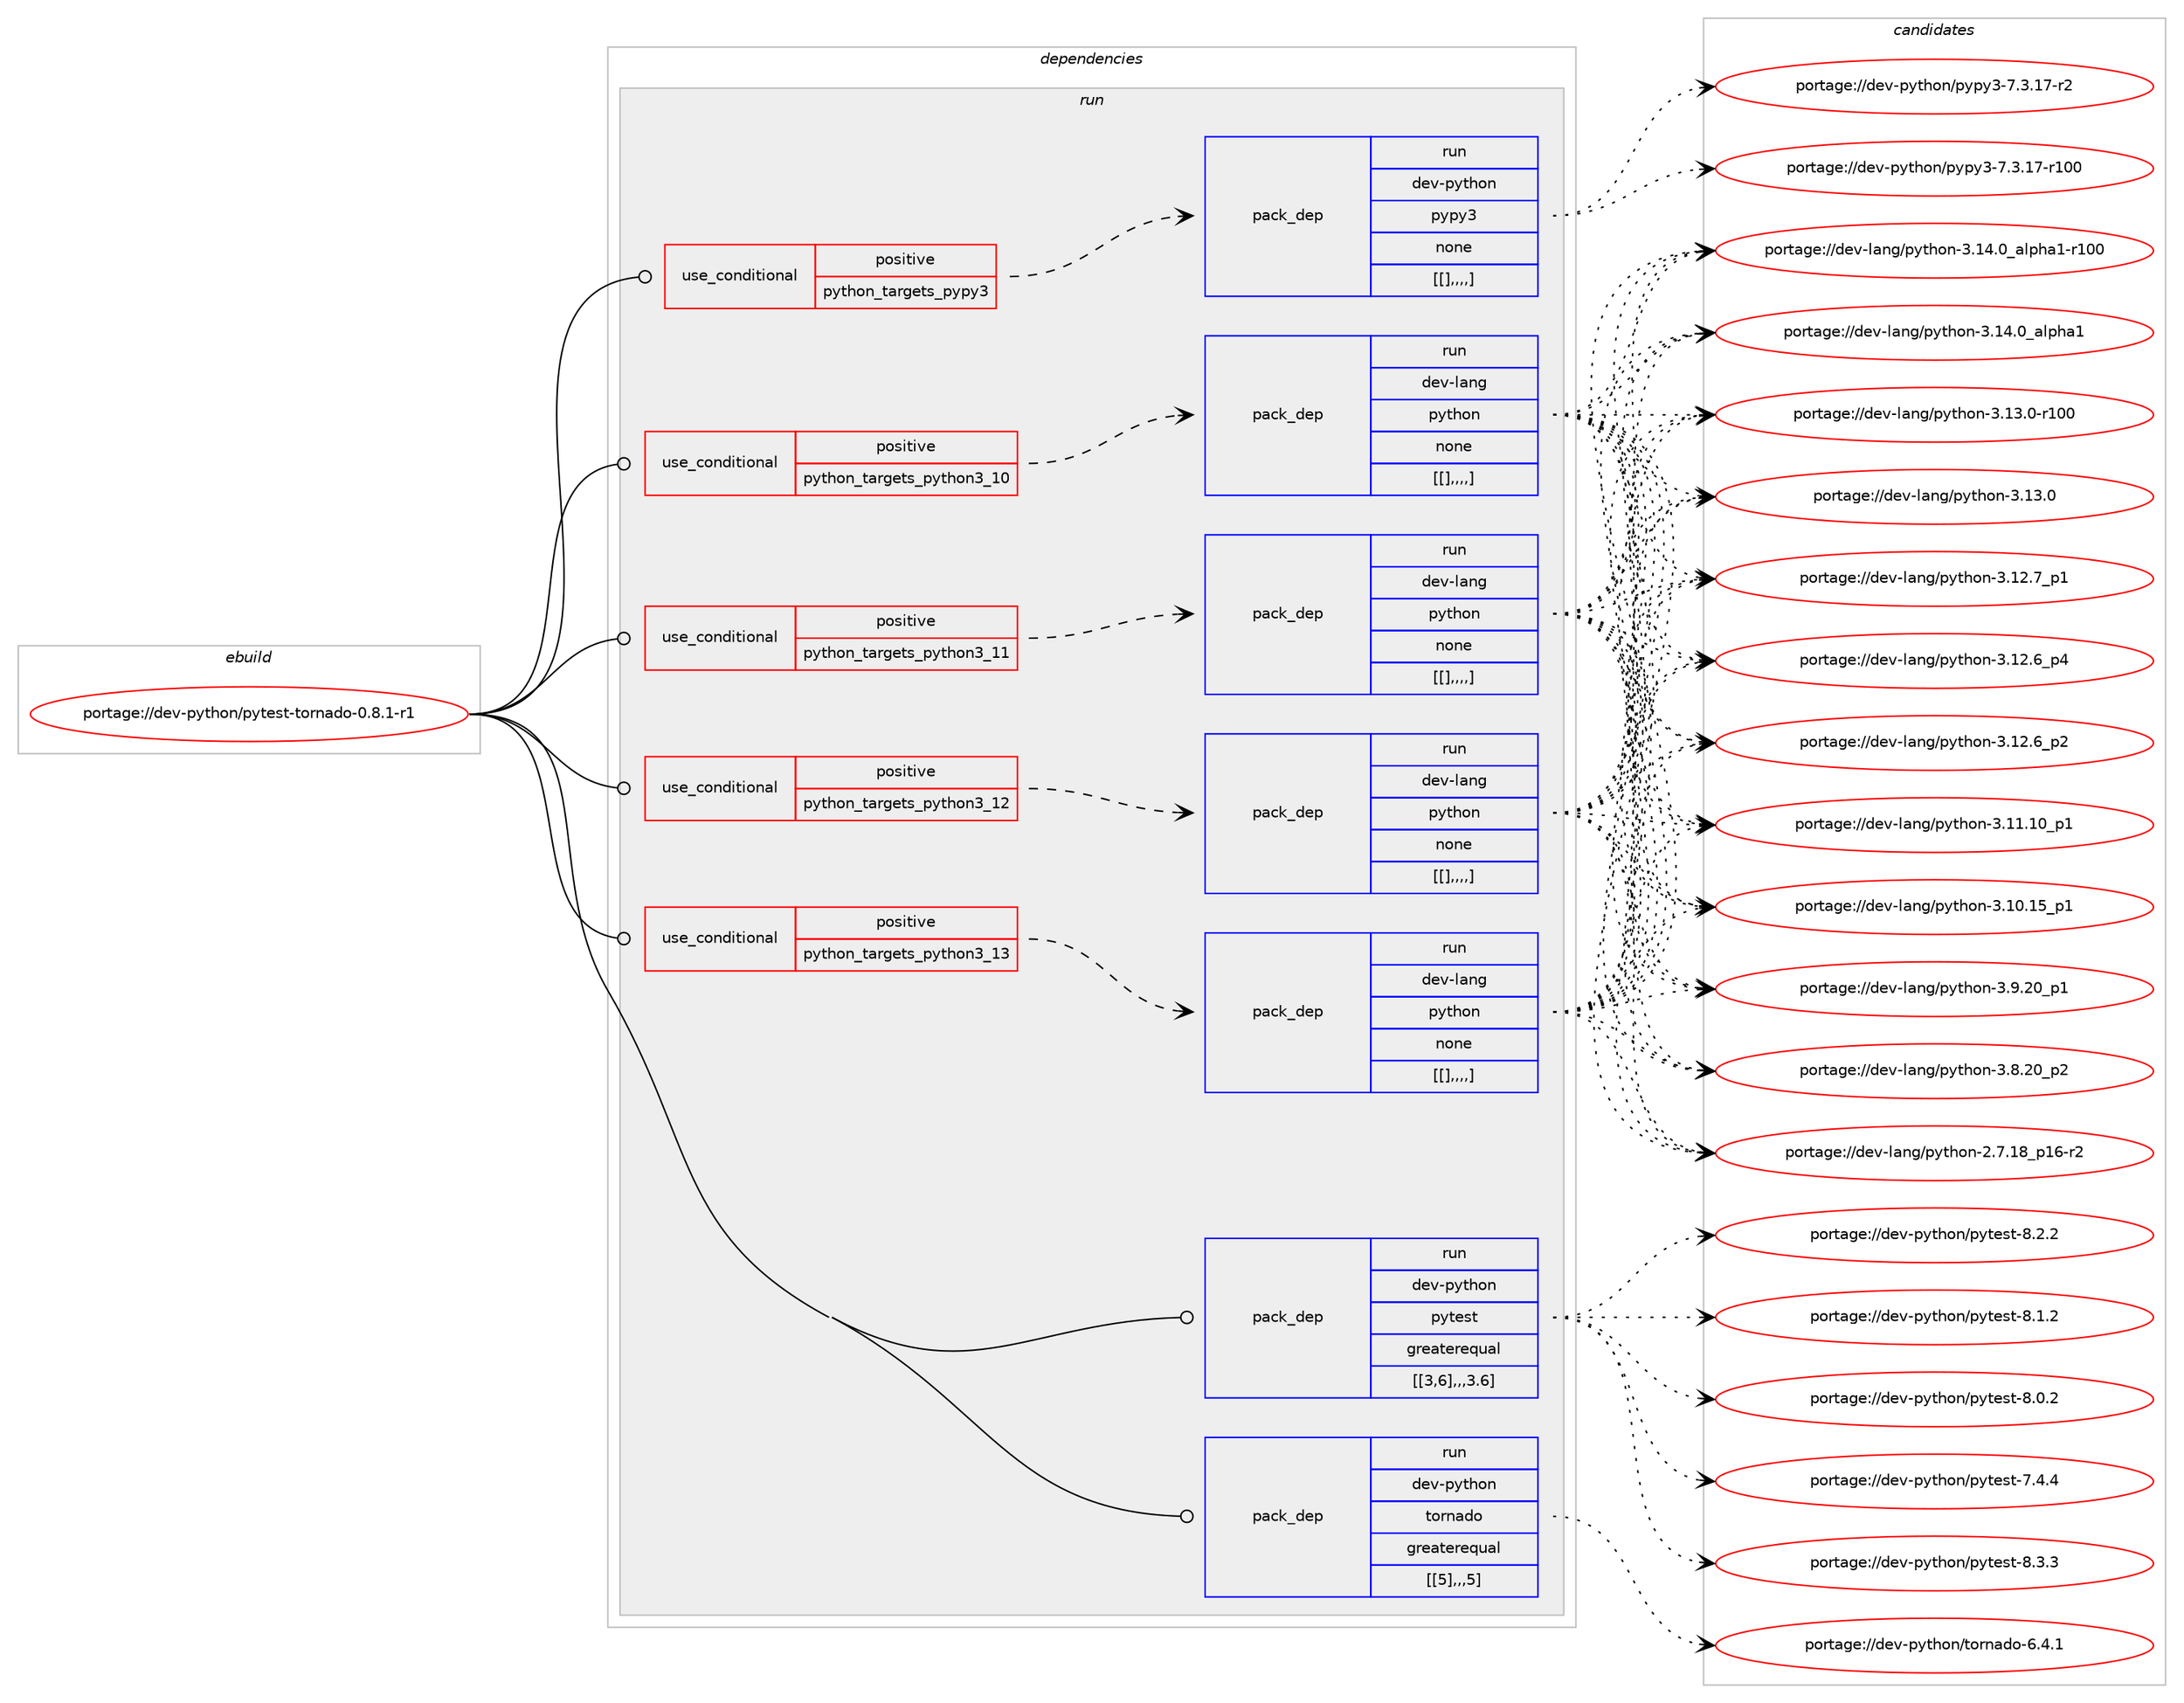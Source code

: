 digraph prolog {

# *************
# Graph options
# *************

newrank=true;
concentrate=true;
compound=true;
graph [rankdir=LR,fontname=Helvetica,fontsize=10,ranksep=1.5];#, ranksep=2.5, nodesep=0.2];
edge  [arrowhead=vee];
node  [fontname=Helvetica,fontsize=10];

# **********
# The ebuild
# **********

subgraph cluster_leftcol {
color=gray;
label=<<i>ebuild</i>>;
id [label="portage://dev-python/pytest-tornado-0.8.1-r1", color=red, width=4, href="../dev-python/pytest-tornado-0.8.1-r1.svg"];
}

# ****************
# The dependencies
# ****************

subgraph cluster_midcol {
color=gray;
label=<<i>dependencies</i>>;
subgraph cluster_compile {
fillcolor="#eeeeee";
style=filled;
label=<<i>compile</i>>;
}
subgraph cluster_compileandrun {
fillcolor="#eeeeee";
style=filled;
label=<<i>compile and run</i>>;
}
subgraph cluster_run {
fillcolor="#eeeeee";
style=filled;
label=<<i>run</i>>;
subgraph cond40706 {
dependency166080 [label=<<TABLE BORDER="0" CELLBORDER="1" CELLSPACING="0" CELLPADDING="4"><TR><TD ROWSPAN="3" CELLPADDING="10">use_conditional</TD></TR><TR><TD>positive</TD></TR><TR><TD>python_targets_pypy3</TD></TR></TABLE>>, shape=none, color=red];
subgraph pack124046 {
dependency166095 [label=<<TABLE BORDER="0" CELLBORDER="1" CELLSPACING="0" CELLPADDING="4" WIDTH="220"><TR><TD ROWSPAN="6" CELLPADDING="30">pack_dep</TD></TR><TR><TD WIDTH="110">run</TD></TR><TR><TD>dev-python</TD></TR><TR><TD>pypy3</TD></TR><TR><TD>none</TD></TR><TR><TD>[[],,,,]</TD></TR></TABLE>>, shape=none, color=blue];
}
dependency166080:e -> dependency166095:w [weight=20,style="dashed",arrowhead="vee"];
}
id:e -> dependency166080:w [weight=20,style="solid",arrowhead="odot"];
subgraph cond40721 {
dependency166099 [label=<<TABLE BORDER="0" CELLBORDER="1" CELLSPACING="0" CELLPADDING="4"><TR><TD ROWSPAN="3" CELLPADDING="10">use_conditional</TD></TR><TR><TD>positive</TD></TR><TR><TD>python_targets_python3_10</TD></TR></TABLE>>, shape=none, color=red];
subgraph pack124054 {
dependency166126 [label=<<TABLE BORDER="0" CELLBORDER="1" CELLSPACING="0" CELLPADDING="4" WIDTH="220"><TR><TD ROWSPAN="6" CELLPADDING="30">pack_dep</TD></TR><TR><TD WIDTH="110">run</TD></TR><TR><TD>dev-lang</TD></TR><TR><TD>python</TD></TR><TR><TD>none</TD></TR><TR><TD>[[],,,,]</TD></TR></TABLE>>, shape=none, color=blue];
}
dependency166099:e -> dependency166126:w [weight=20,style="dashed",arrowhead="vee"];
}
id:e -> dependency166099:w [weight=20,style="solid",arrowhead="odot"];
subgraph cond40753 {
dependency166194 [label=<<TABLE BORDER="0" CELLBORDER="1" CELLSPACING="0" CELLPADDING="4"><TR><TD ROWSPAN="3" CELLPADDING="10">use_conditional</TD></TR><TR><TD>positive</TD></TR><TR><TD>python_targets_python3_11</TD></TR></TABLE>>, shape=none, color=red];
subgraph pack124130 {
dependency166293 [label=<<TABLE BORDER="0" CELLBORDER="1" CELLSPACING="0" CELLPADDING="4" WIDTH="220"><TR><TD ROWSPAN="6" CELLPADDING="30">pack_dep</TD></TR><TR><TD WIDTH="110">run</TD></TR><TR><TD>dev-lang</TD></TR><TR><TD>python</TD></TR><TR><TD>none</TD></TR><TR><TD>[[],,,,]</TD></TR></TABLE>>, shape=none, color=blue];
}
dependency166194:e -> dependency166293:w [weight=20,style="dashed",arrowhead="vee"];
}
id:e -> dependency166194:w [weight=20,style="solid",arrowhead="odot"];
subgraph cond40808 {
dependency166333 [label=<<TABLE BORDER="0" CELLBORDER="1" CELLSPACING="0" CELLPADDING="4"><TR><TD ROWSPAN="3" CELLPADDING="10">use_conditional</TD></TR><TR><TD>positive</TD></TR><TR><TD>python_targets_python3_12</TD></TR></TABLE>>, shape=none, color=red];
subgraph pack124202 {
dependency166393 [label=<<TABLE BORDER="0" CELLBORDER="1" CELLSPACING="0" CELLPADDING="4" WIDTH="220"><TR><TD ROWSPAN="6" CELLPADDING="30">pack_dep</TD></TR><TR><TD WIDTH="110">run</TD></TR><TR><TD>dev-lang</TD></TR><TR><TD>python</TD></TR><TR><TD>none</TD></TR><TR><TD>[[],,,,]</TD></TR></TABLE>>, shape=none, color=blue];
}
dependency166333:e -> dependency166393:w [weight=20,style="dashed",arrowhead="vee"];
}
id:e -> dependency166333:w [weight=20,style="solid",arrowhead="odot"];
subgraph cond40865 {
dependency166501 [label=<<TABLE BORDER="0" CELLBORDER="1" CELLSPACING="0" CELLPADDING="4"><TR><TD ROWSPAN="3" CELLPADDING="10">use_conditional</TD></TR><TR><TD>positive</TD></TR><TR><TD>python_targets_python3_13</TD></TR></TABLE>>, shape=none, color=red];
subgraph pack124308 {
dependency166505 [label=<<TABLE BORDER="0" CELLBORDER="1" CELLSPACING="0" CELLPADDING="4" WIDTH="220"><TR><TD ROWSPAN="6" CELLPADDING="30">pack_dep</TD></TR><TR><TD WIDTH="110">run</TD></TR><TR><TD>dev-lang</TD></TR><TR><TD>python</TD></TR><TR><TD>none</TD></TR><TR><TD>[[],,,,]</TD></TR></TABLE>>, shape=none, color=blue];
}
dependency166501:e -> dependency166505:w [weight=20,style="dashed",arrowhead="vee"];
}
id:e -> dependency166501:w [weight=20,style="solid",arrowhead="odot"];
subgraph pack124312 {
dependency166514 [label=<<TABLE BORDER="0" CELLBORDER="1" CELLSPACING="0" CELLPADDING="4" WIDTH="220"><TR><TD ROWSPAN="6" CELLPADDING="30">pack_dep</TD></TR><TR><TD WIDTH="110">run</TD></TR><TR><TD>dev-python</TD></TR><TR><TD>pytest</TD></TR><TR><TD>greaterequal</TD></TR><TR><TD>[[3,6],,,3.6]</TD></TR></TABLE>>, shape=none, color=blue];
}
id:e -> dependency166514:w [weight=20,style="solid",arrowhead="odot"];
subgraph pack124321 {
dependency166520 [label=<<TABLE BORDER="0" CELLBORDER="1" CELLSPACING="0" CELLPADDING="4" WIDTH="220"><TR><TD ROWSPAN="6" CELLPADDING="30">pack_dep</TD></TR><TR><TD WIDTH="110">run</TD></TR><TR><TD>dev-python</TD></TR><TR><TD>tornado</TD></TR><TR><TD>greaterequal</TD></TR><TR><TD>[[5],,,5]</TD></TR></TABLE>>, shape=none, color=blue];
}
id:e -> dependency166520:w [weight=20,style="solid",arrowhead="odot"];
}
}

# **************
# The candidates
# **************

subgraph cluster_choices {
rank=same;
color=gray;
label=<<i>candidates</i>>;

subgraph choice124006 {
color=black;
nodesep=1;
choice100101118451121211161041111104711212111212151455546514649554511450 [label="portage://dev-python/pypy3-7.3.17-r2", color=red, width=4,href="../dev-python/pypy3-7.3.17-r2.svg"];
choice1001011184511212111610411111047112121112121514555465146495545114494848 [label="portage://dev-python/pypy3-7.3.17-r100", color=red, width=4,href="../dev-python/pypy3-7.3.17-r100.svg"];
dependency166095:e -> choice100101118451121211161041111104711212111212151455546514649554511450:w [style=dotted,weight="100"];
dependency166095:e -> choice1001011184511212111610411111047112121112121514555465146495545114494848:w [style=dotted,weight="100"];
}
subgraph choice124014 {
color=black;
nodesep=1;
choice100101118451089711010347112121116104111110455146495246489597108112104974945114494848 [label="portage://dev-lang/python-3.14.0_alpha1-r100", color=red, width=4,href="../dev-lang/python-3.14.0_alpha1-r100.svg"];
choice1001011184510897110103471121211161041111104551464952464895971081121049749 [label="portage://dev-lang/python-3.14.0_alpha1", color=red, width=4,href="../dev-lang/python-3.14.0_alpha1.svg"];
choice1001011184510897110103471121211161041111104551464951464845114494848 [label="portage://dev-lang/python-3.13.0-r100", color=red, width=4,href="../dev-lang/python-3.13.0-r100.svg"];
choice10010111845108971101034711212111610411111045514649514648 [label="portage://dev-lang/python-3.13.0", color=red, width=4,href="../dev-lang/python-3.13.0.svg"];
choice100101118451089711010347112121116104111110455146495046559511249 [label="portage://dev-lang/python-3.12.7_p1", color=red, width=4,href="../dev-lang/python-3.12.7_p1.svg"];
choice100101118451089711010347112121116104111110455146495046549511252 [label="portage://dev-lang/python-3.12.6_p4", color=red, width=4,href="../dev-lang/python-3.12.6_p4.svg"];
choice100101118451089711010347112121116104111110455146495046549511250 [label="portage://dev-lang/python-3.12.6_p2", color=red, width=4,href="../dev-lang/python-3.12.6_p2.svg"];
choice10010111845108971101034711212111610411111045514649494649489511249 [label="portage://dev-lang/python-3.11.10_p1", color=red, width=4,href="../dev-lang/python-3.11.10_p1.svg"];
choice10010111845108971101034711212111610411111045514649484649539511249 [label="portage://dev-lang/python-3.10.15_p1", color=red, width=4,href="../dev-lang/python-3.10.15_p1.svg"];
choice100101118451089711010347112121116104111110455146574650489511249 [label="portage://dev-lang/python-3.9.20_p1", color=red, width=4,href="../dev-lang/python-3.9.20_p1.svg"];
choice100101118451089711010347112121116104111110455146564650489511250 [label="portage://dev-lang/python-3.8.20_p2", color=red, width=4,href="../dev-lang/python-3.8.20_p2.svg"];
choice100101118451089711010347112121116104111110455046554649569511249544511450 [label="portage://dev-lang/python-2.7.18_p16-r2", color=red, width=4,href="../dev-lang/python-2.7.18_p16-r2.svg"];
dependency166126:e -> choice100101118451089711010347112121116104111110455146495246489597108112104974945114494848:w [style=dotted,weight="100"];
dependency166126:e -> choice1001011184510897110103471121211161041111104551464952464895971081121049749:w [style=dotted,weight="100"];
dependency166126:e -> choice1001011184510897110103471121211161041111104551464951464845114494848:w [style=dotted,weight="100"];
dependency166126:e -> choice10010111845108971101034711212111610411111045514649514648:w [style=dotted,weight="100"];
dependency166126:e -> choice100101118451089711010347112121116104111110455146495046559511249:w [style=dotted,weight="100"];
dependency166126:e -> choice100101118451089711010347112121116104111110455146495046549511252:w [style=dotted,weight="100"];
dependency166126:e -> choice100101118451089711010347112121116104111110455146495046549511250:w [style=dotted,weight="100"];
dependency166126:e -> choice10010111845108971101034711212111610411111045514649494649489511249:w [style=dotted,weight="100"];
dependency166126:e -> choice10010111845108971101034711212111610411111045514649484649539511249:w [style=dotted,weight="100"];
dependency166126:e -> choice100101118451089711010347112121116104111110455146574650489511249:w [style=dotted,weight="100"];
dependency166126:e -> choice100101118451089711010347112121116104111110455146564650489511250:w [style=dotted,weight="100"];
dependency166126:e -> choice100101118451089711010347112121116104111110455046554649569511249544511450:w [style=dotted,weight="100"];
}
subgraph choice124055 {
color=black;
nodesep=1;
choice100101118451089711010347112121116104111110455146495246489597108112104974945114494848 [label="portage://dev-lang/python-3.14.0_alpha1-r100", color=red, width=4,href="../dev-lang/python-3.14.0_alpha1-r100.svg"];
choice1001011184510897110103471121211161041111104551464952464895971081121049749 [label="portage://dev-lang/python-3.14.0_alpha1", color=red, width=4,href="../dev-lang/python-3.14.0_alpha1.svg"];
choice1001011184510897110103471121211161041111104551464951464845114494848 [label="portage://dev-lang/python-3.13.0-r100", color=red, width=4,href="../dev-lang/python-3.13.0-r100.svg"];
choice10010111845108971101034711212111610411111045514649514648 [label="portage://dev-lang/python-3.13.0", color=red, width=4,href="../dev-lang/python-3.13.0.svg"];
choice100101118451089711010347112121116104111110455146495046559511249 [label="portage://dev-lang/python-3.12.7_p1", color=red, width=4,href="../dev-lang/python-3.12.7_p1.svg"];
choice100101118451089711010347112121116104111110455146495046549511252 [label="portage://dev-lang/python-3.12.6_p4", color=red, width=4,href="../dev-lang/python-3.12.6_p4.svg"];
choice100101118451089711010347112121116104111110455146495046549511250 [label="portage://dev-lang/python-3.12.6_p2", color=red, width=4,href="../dev-lang/python-3.12.6_p2.svg"];
choice10010111845108971101034711212111610411111045514649494649489511249 [label="portage://dev-lang/python-3.11.10_p1", color=red, width=4,href="../dev-lang/python-3.11.10_p1.svg"];
choice10010111845108971101034711212111610411111045514649484649539511249 [label="portage://dev-lang/python-3.10.15_p1", color=red, width=4,href="../dev-lang/python-3.10.15_p1.svg"];
choice100101118451089711010347112121116104111110455146574650489511249 [label="portage://dev-lang/python-3.9.20_p1", color=red, width=4,href="../dev-lang/python-3.9.20_p1.svg"];
choice100101118451089711010347112121116104111110455146564650489511250 [label="portage://dev-lang/python-3.8.20_p2", color=red, width=4,href="../dev-lang/python-3.8.20_p2.svg"];
choice100101118451089711010347112121116104111110455046554649569511249544511450 [label="portage://dev-lang/python-2.7.18_p16-r2", color=red, width=4,href="../dev-lang/python-2.7.18_p16-r2.svg"];
dependency166293:e -> choice100101118451089711010347112121116104111110455146495246489597108112104974945114494848:w [style=dotted,weight="100"];
dependency166293:e -> choice1001011184510897110103471121211161041111104551464952464895971081121049749:w [style=dotted,weight="100"];
dependency166293:e -> choice1001011184510897110103471121211161041111104551464951464845114494848:w [style=dotted,weight="100"];
dependency166293:e -> choice10010111845108971101034711212111610411111045514649514648:w [style=dotted,weight="100"];
dependency166293:e -> choice100101118451089711010347112121116104111110455146495046559511249:w [style=dotted,weight="100"];
dependency166293:e -> choice100101118451089711010347112121116104111110455146495046549511252:w [style=dotted,weight="100"];
dependency166293:e -> choice100101118451089711010347112121116104111110455146495046549511250:w [style=dotted,weight="100"];
dependency166293:e -> choice10010111845108971101034711212111610411111045514649494649489511249:w [style=dotted,weight="100"];
dependency166293:e -> choice10010111845108971101034711212111610411111045514649484649539511249:w [style=dotted,weight="100"];
dependency166293:e -> choice100101118451089711010347112121116104111110455146574650489511249:w [style=dotted,weight="100"];
dependency166293:e -> choice100101118451089711010347112121116104111110455146564650489511250:w [style=dotted,weight="100"];
dependency166293:e -> choice100101118451089711010347112121116104111110455046554649569511249544511450:w [style=dotted,weight="100"];
}
subgraph choice124064 {
color=black;
nodesep=1;
choice100101118451089711010347112121116104111110455146495246489597108112104974945114494848 [label="portage://dev-lang/python-3.14.0_alpha1-r100", color=red, width=4,href="../dev-lang/python-3.14.0_alpha1-r100.svg"];
choice1001011184510897110103471121211161041111104551464952464895971081121049749 [label="portage://dev-lang/python-3.14.0_alpha1", color=red, width=4,href="../dev-lang/python-3.14.0_alpha1.svg"];
choice1001011184510897110103471121211161041111104551464951464845114494848 [label="portage://dev-lang/python-3.13.0-r100", color=red, width=4,href="../dev-lang/python-3.13.0-r100.svg"];
choice10010111845108971101034711212111610411111045514649514648 [label="portage://dev-lang/python-3.13.0", color=red, width=4,href="../dev-lang/python-3.13.0.svg"];
choice100101118451089711010347112121116104111110455146495046559511249 [label="portage://dev-lang/python-3.12.7_p1", color=red, width=4,href="../dev-lang/python-3.12.7_p1.svg"];
choice100101118451089711010347112121116104111110455146495046549511252 [label="portage://dev-lang/python-3.12.6_p4", color=red, width=4,href="../dev-lang/python-3.12.6_p4.svg"];
choice100101118451089711010347112121116104111110455146495046549511250 [label="portage://dev-lang/python-3.12.6_p2", color=red, width=4,href="../dev-lang/python-3.12.6_p2.svg"];
choice10010111845108971101034711212111610411111045514649494649489511249 [label="portage://dev-lang/python-3.11.10_p1", color=red, width=4,href="../dev-lang/python-3.11.10_p1.svg"];
choice10010111845108971101034711212111610411111045514649484649539511249 [label="portage://dev-lang/python-3.10.15_p1", color=red, width=4,href="../dev-lang/python-3.10.15_p1.svg"];
choice100101118451089711010347112121116104111110455146574650489511249 [label="portage://dev-lang/python-3.9.20_p1", color=red, width=4,href="../dev-lang/python-3.9.20_p1.svg"];
choice100101118451089711010347112121116104111110455146564650489511250 [label="portage://dev-lang/python-3.8.20_p2", color=red, width=4,href="../dev-lang/python-3.8.20_p2.svg"];
choice100101118451089711010347112121116104111110455046554649569511249544511450 [label="portage://dev-lang/python-2.7.18_p16-r2", color=red, width=4,href="../dev-lang/python-2.7.18_p16-r2.svg"];
dependency166393:e -> choice100101118451089711010347112121116104111110455146495246489597108112104974945114494848:w [style=dotted,weight="100"];
dependency166393:e -> choice1001011184510897110103471121211161041111104551464952464895971081121049749:w [style=dotted,weight="100"];
dependency166393:e -> choice1001011184510897110103471121211161041111104551464951464845114494848:w [style=dotted,weight="100"];
dependency166393:e -> choice10010111845108971101034711212111610411111045514649514648:w [style=dotted,weight="100"];
dependency166393:e -> choice100101118451089711010347112121116104111110455146495046559511249:w [style=dotted,weight="100"];
dependency166393:e -> choice100101118451089711010347112121116104111110455146495046549511252:w [style=dotted,weight="100"];
dependency166393:e -> choice100101118451089711010347112121116104111110455146495046549511250:w [style=dotted,weight="100"];
dependency166393:e -> choice10010111845108971101034711212111610411111045514649494649489511249:w [style=dotted,weight="100"];
dependency166393:e -> choice10010111845108971101034711212111610411111045514649484649539511249:w [style=dotted,weight="100"];
dependency166393:e -> choice100101118451089711010347112121116104111110455146574650489511249:w [style=dotted,weight="100"];
dependency166393:e -> choice100101118451089711010347112121116104111110455146564650489511250:w [style=dotted,weight="100"];
dependency166393:e -> choice100101118451089711010347112121116104111110455046554649569511249544511450:w [style=dotted,weight="100"];
}
subgraph choice124085 {
color=black;
nodesep=1;
choice100101118451089711010347112121116104111110455146495246489597108112104974945114494848 [label="portage://dev-lang/python-3.14.0_alpha1-r100", color=red, width=4,href="../dev-lang/python-3.14.0_alpha1-r100.svg"];
choice1001011184510897110103471121211161041111104551464952464895971081121049749 [label="portage://dev-lang/python-3.14.0_alpha1", color=red, width=4,href="../dev-lang/python-3.14.0_alpha1.svg"];
choice1001011184510897110103471121211161041111104551464951464845114494848 [label="portage://dev-lang/python-3.13.0-r100", color=red, width=4,href="../dev-lang/python-3.13.0-r100.svg"];
choice10010111845108971101034711212111610411111045514649514648 [label="portage://dev-lang/python-3.13.0", color=red, width=4,href="../dev-lang/python-3.13.0.svg"];
choice100101118451089711010347112121116104111110455146495046559511249 [label="portage://dev-lang/python-3.12.7_p1", color=red, width=4,href="../dev-lang/python-3.12.7_p1.svg"];
choice100101118451089711010347112121116104111110455146495046549511252 [label="portage://dev-lang/python-3.12.6_p4", color=red, width=4,href="../dev-lang/python-3.12.6_p4.svg"];
choice100101118451089711010347112121116104111110455146495046549511250 [label="portage://dev-lang/python-3.12.6_p2", color=red, width=4,href="../dev-lang/python-3.12.6_p2.svg"];
choice10010111845108971101034711212111610411111045514649494649489511249 [label="portage://dev-lang/python-3.11.10_p1", color=red, width=4,href="../dev-lang/python-3.11.10_p1.svg"];
choice10010111845108971101034711212111610411111045514649484649539511249 [label="portage://dev-lang/python-3.10.15_p1", color=red, width=4,href="../dev-lang/python-3.10.15_p1.svg"];
choice100101118451089711010347112121116104111110455146574650489511249 [label="portage://dev-lang/python-3.9.20_p1", color=red, width=4,href="../dev-lang/python-3.9.20_p1.svg"];
choice100101118451089711010347112121116104111110455146564650489511250 [label="portage://dev-lang/python-3.8.20_p2", color=red, width=4,href="../dev-lang/python-3.8.20_p2.svg"];
choice100101118451089711010347112121116104111110455046554649569511249544511450 [label="portage://dev-lang/python-2.7.18_p16-r2", color=red, width=4,href="../dev-lang/python-2.7.18_p16-r2.svg"];
dependency166505:e -> choice100101118451089711010347112121116104111110455146495246489597108112104974945114494848:w [style=dotted,weight="100"];
dependency166505:e -> choice1001011184510897110103471121211161041111104551464952464895971081121049749:w [style=dotted,weight="100"];
dependency166505:e -> choice1001011184510897110103471121211161041111104551464951464845114494848:w [style=dotted,weight="100"];
dependency166505:e -> choice10010111845108971101034711212111610411111045514649514648:w [style=dotted,weight="100"];
dependency166505:e -> choice100101118451089711010347112121116104111110455146495046559511249:w [style=dotted,weight="100"];
dependency166505:e -> choice100101118451089711010347112121116104111110455146495046549511252:w [style=dotted,weight="100"];
dependency166505:e -> choice100101118451089711010347112121116104111110455146495046549511250:w [style=dotted,weight="100"];
dependency166505:e -> choice10010111845108971101034711212111610411111045514649494649489511249:w [style=dotted,weight="100"];
dependency166505:e -> choice10010111845108971101034711212111610411111045514649484649539511249:w [style=dotted,weight="100"];
dependency166505:e -> choice100101118451089711010347112121116104111110455146574650489511249:w [style=dotted,weight="100"];
dependency166505:e -> choice100101118451089711010347112121116104111110455146564650489511250:w [style=dotted,weight="100"];
dependency166505:e -> choice100101118451089711010347112121116104111110455046554649569511249544511450:w [style=dotted,weight="100"];
}
subgraph choice124195 {
color=black;
nodesep=1;
choice1001011184511212111610411111047112121116101115116455646514651 [label="portage://dev-python/pytest-8.3.3", color=red, width=4,href="../dev-python/pytest-8.3.3.svg"];
choice1001011184511212111610411111047112121116101115116455646504650 [label="portage://dev-python/pytest-8.2.2", color=red, width=4,href="../dev-python/pytest-8.2.2.svg"];
choice1001011184511212111610411111047112121116101115116455646494650 [label="portage://dev-python/pytest-8.1.2", color=red, width=4,href="../dev-python/pytest-8.1.2.svg"];
choice1001011184511212111610411111047112121116101115116455646484650 [label="portage://dev-python/pytest-8.0.2", color=red, width=4,href="../dev-python/pytest-8.0.2.svg"];
choice1001011184511212111610411111047112121116101115116455546524652 [label="portage://dev-python/pytest-7.4.4", color=red, width=4,href="../dev-python/pytest-7.4.4.svg"];
dependency166514:e -> choice1001011184511212111610411111047112121116101115116455646514651:w [style=dotted,weight="100"];
dependency166514:e -> choice1001011184511212111610411111047112121116101115116455646504650:w [style=dotted,weight="100"];
dependency166514:e -> choice1001011184511212111610411111047112121116101115116455646494650:w [style=dotted,weight="100"];
dependency166514:e -> choice1001011184511212111610411111047112121116101115116455646484650:w [style=dotted,weight="100"];
dependency166514:e -> choice1001011184511212111610411111047112121116101115116455546524652:w [style=dotted,weight="100"];
}
subgraph choice124208 {
color=black;
nodesep=1;
choice100101118451121211161041111104711611111411097100111455446524649 [label="portage://dev-python/tornado-6.4.1", color=red, width=4,href="../dev-python/tornado-6.4.1.svg"];
dependency166520:e -> choice100101118451121211161041111104711611111411097100111455446524649:w [style=dotted,weight="100"];
}
}

}
